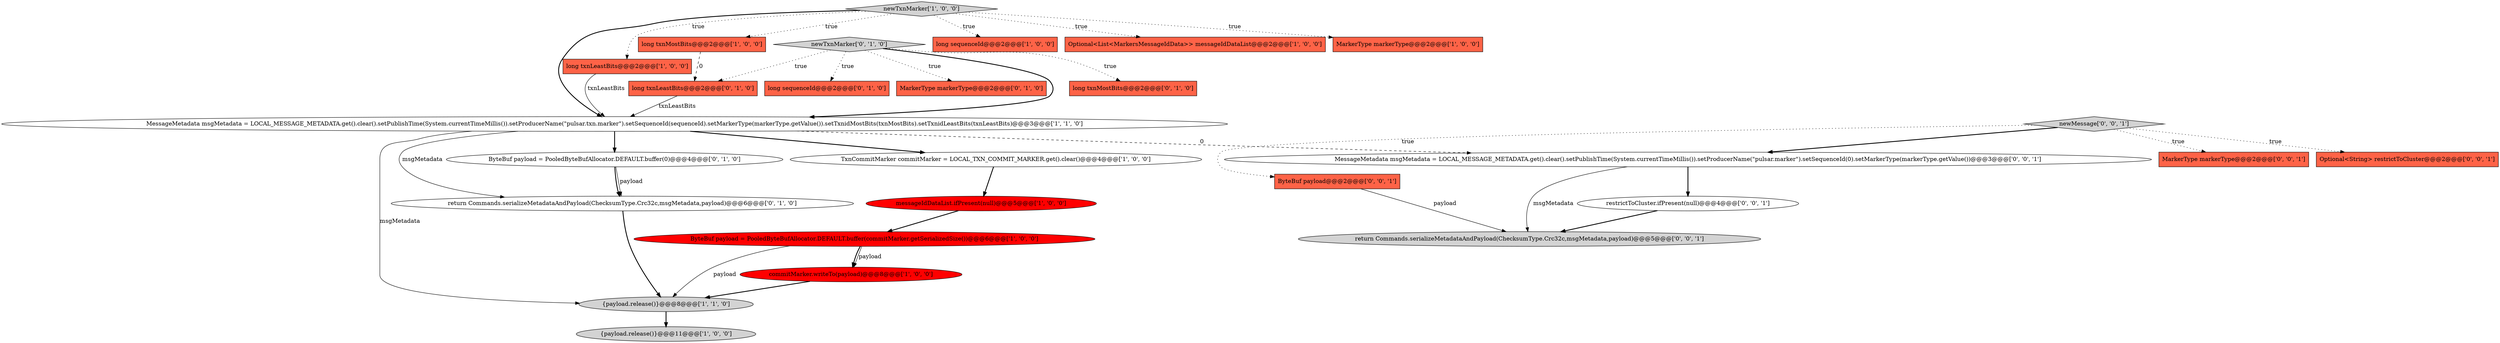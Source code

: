 digraph {
20 [style = filled, label = "return Commands.serializeMetadataAndPayload(ChecksumType.Crc32c,msgMetadata,payload)@@@5@@@['0', '0', '1']", fillcolor = lightgray, shape = ellipse image = "AAA0AAABBB3BBB"];
0 [style = filled, label = "newTxnMarker['1', '0', '0']", fillcolor = lightgray, shape = diamond image = "AAA0AAABBB1BBB"];
16 [style = filled, label = "return Commands.serializeMetadataAndPayload(ChecksumType.Crc32c,msgMetadata,payload)@@@6@@@['0', '1', '0']", fillcolor = white, shape = ellipse image = "AAA0AAABBB2BBB"];
24 [style = filled, label = "MarkerType markerType@@@2@@@['0', '0', '1']", fillcolor = tomato, shape = box image = "AAA0AAABBB3BBB"];
1 [style = filled, label = "long txnLeastBits@@@2@@@['1', '0', '0']", fillcolor = tomato, shape = box image = "AAA0AAABBB1BBB"];
22 [style = filled, label = "MessageMetadata msgMetadata = LOCAL_MESSAGE_METADATA.get().clear().setPublishTime(System.currentTimeMillis()).setProducerName(\"pulsar.marker\").setSequenceId(0).setMarkerType(markerType.getValue())@@@3@@@['0', '0', '1']", fillcolor = white, shape = ellipse image = "AAA0AAABBB3BBB"];
12 [style = filled, label = "{payload.release()}@@@8@@@['1', '1', '0']", fillcolor = lightgray, shape = ellipse image = "AAA0AAABBB1BBB"];
3 [style = filled, label = "messageIdDataList.ifPresent(null)@@@5@@@['1', '0', '0']", fillcolor = red, shape = ellipse image = "AAA1AAABBB1BBB"];
2 [style = filled, label = "ByteBuf payload = PooledByteBufAllocator.DEFAULT.buffer(commitMarker.getSerializedSize())@@@6@@@['1', '0', '0']", fillcolor = red, shape = ellipse image = "AAA1AAABBB1BBB"];
6 [style = filled, label = "TxnCommitMarker commitMarker = LOCAL_TXN_COMMIT_MARKER.get().clear()@@@4@@@['1', '0', '0']", fillcolor = white, shape = ellipse image = "AAA0AAABBB1BBB"];
19 [style = filled, label = "newTxnMarker['0', '1', '0']", fillcolor = lightgray, shape = diamond image = "AAA0AAABBB2BBB"];
14 [style = filled, label = "long txnMostBits@@@2@@@['0', '1', '0']", fillcolor = tomato, shape = box image = "AAA0AAABBB2BBB"];
18 [style = filled, label = "long txnLeastBits@@@2@@@['0', '1', '0']", fillcolor = tomato, shape = box image = "AAA1AAABBB2BBB"];
7 [style = filled, label = "long sequenceId@@@2@@@['1', '0', '0']", fillcolor = tomato, shape = box image = "AAA0AAABBB1BBB"];
23 [style = filled, label = "Optional<String> restrictToCluster@@@2@@@['0', '0', '1']", fillcolor = tomato, shape = box image = "AAA0AAABBB3BBB"];
11 [style = filled, label = "long txnMostBits@@@2@@@['1', '0', '0']", fillcolor = tomato, shape = box image = "AAA1AAABBB1BBB"];
10 [style = filled, label = "MessageMetadata msgMetadata = LOCAL_MESSAGE_METADATA.get().clear().setPublishTime(System.currentTimeMillis()).setProducerName(\"pulsar.txn.marker\").setSequenceId(sequenceId).setMarkerType(markerType.getValue()).setTxnidMostBits(txnMostBits).setTxnidLeastBits(txnLeastBits)@@@3@@@['1', '1', '0']", fillcolor = white, shape = ellipse image = "AAA0AAABBB1BBB"];
17 [style = filled, label = "ByteBuf payload = PooledByteBufAllocator.DEFAULT.buffer(0)@@@4@@@['0', '1', '0']", fillcolor = white, shape = ellipse image = "AAA0AAABBB2BBB"];
13 [style = filled, label = "long sequenceId@@@2@@@['0', '1', '0']", fillcolor = tomato, shape = box image = "AAA0AAABBB2BBB"];
4 [style = filled, label = "commitMarker.writeTo(payload)@@@8@@@['1', '0', '0']", fillcolor = red, shape = ellipse image = "AAA1AAABBB1BBB"];
9 [style = filled, label = "{payload.release()}@@@11@@@['1', '0', '0']", fillcolor = lightgray, shape = ellipse image = "AAA0AAABBB1BBB"];
26 [style = filled, label = "restrictToCluster.ifPresent(null)@@@4@@@['0', '0', '1']", fillcolor = white, shape = ellipse image = "AAA0AAABBB3BBB"];
25 [style = filled, label = "ByteBuf payload@@@2@@@['0', '0', '1']", fillcolor = tomato, shape = box image = "AAA0AAABBB3BBB"];
8 [style = filled, label = "Optional<List<MarkersMessageIdData>> messageIdDataList@@@2@@@['1', '0', '0']", fillcolor = tomato, shape = box image = "AAA0AAABBB1BBB"];
15 [style = filled, label = "MarkerType markerType@@@2@@@['0', '1', '0']", fillcolor = tomato, shape = box image = "AAA0AAABBB2BBB"];
21 [style = filled, label = "newMessage['0', '0', '1']", fillcolor = lightgray, shape = diamond image = "AAA0AAABBB3BBB"];
5 [style = filled, label = "MarkerType markerType@@@2@@@['1', '0', '0']", fillcolor = tomato, shape = box image = "AAA0AAABBB1BBB"];
22->26 [style = bold, label=""];
6->3 [style = bold, label=""];
19->14 [style = dotted, label="true"];
0->5 [style = dotted, label="true"];
19->18 [style = dotted, label="true"];
26->20 [style = bold, label=""];
19->10 [style = bold, label=""];
10->17 [style = bold, label=""];
19->13 [style = dotted, label="true"];
10->22 [style = dashed, label="0"];
19->15 [style = dotted, label="true"];
2->12 [style = solid, label="payload"];
12->9 [style = bold, label=""];
17->16 [style = solid, label="payload"];
2->4 [style = bold, label=""];
22->20 [style = solid, label="msgMetadata"];
10->6 [style = bold, label=""];
25->20 [style = solid, label="payload"];
0->8 [style = dotted, label="true"];
21->25 [style = dotted, label="true"];
1->10 [style = solid, label="txnLeastBits"];
0->10 [style = bold, label=""];
3->2 [style = bold, label=""];
21->24 [style = dotted, label="true"];
21->22 [style = bold, label=""];
11->18 [style = dashed, label="0"];
21->23 [style = dotted, label="true"];
10->16 [style = solid, label="msgMetadata"];
4->12 [style = bold, label=""];
2->4 [style = solid, label="payload"];
18->10 [style = solid, label="txnLeastBits"];
0->11 [style = dotted, label="true"];
16->12 [style = bold, label=""];
17->16 [style = bold, label=""];
0->7 [style = dotted, label="true"];
0->1 [style = dotted, label="true"];
10->12 [style = solid, label="msgMetadata"];
}
